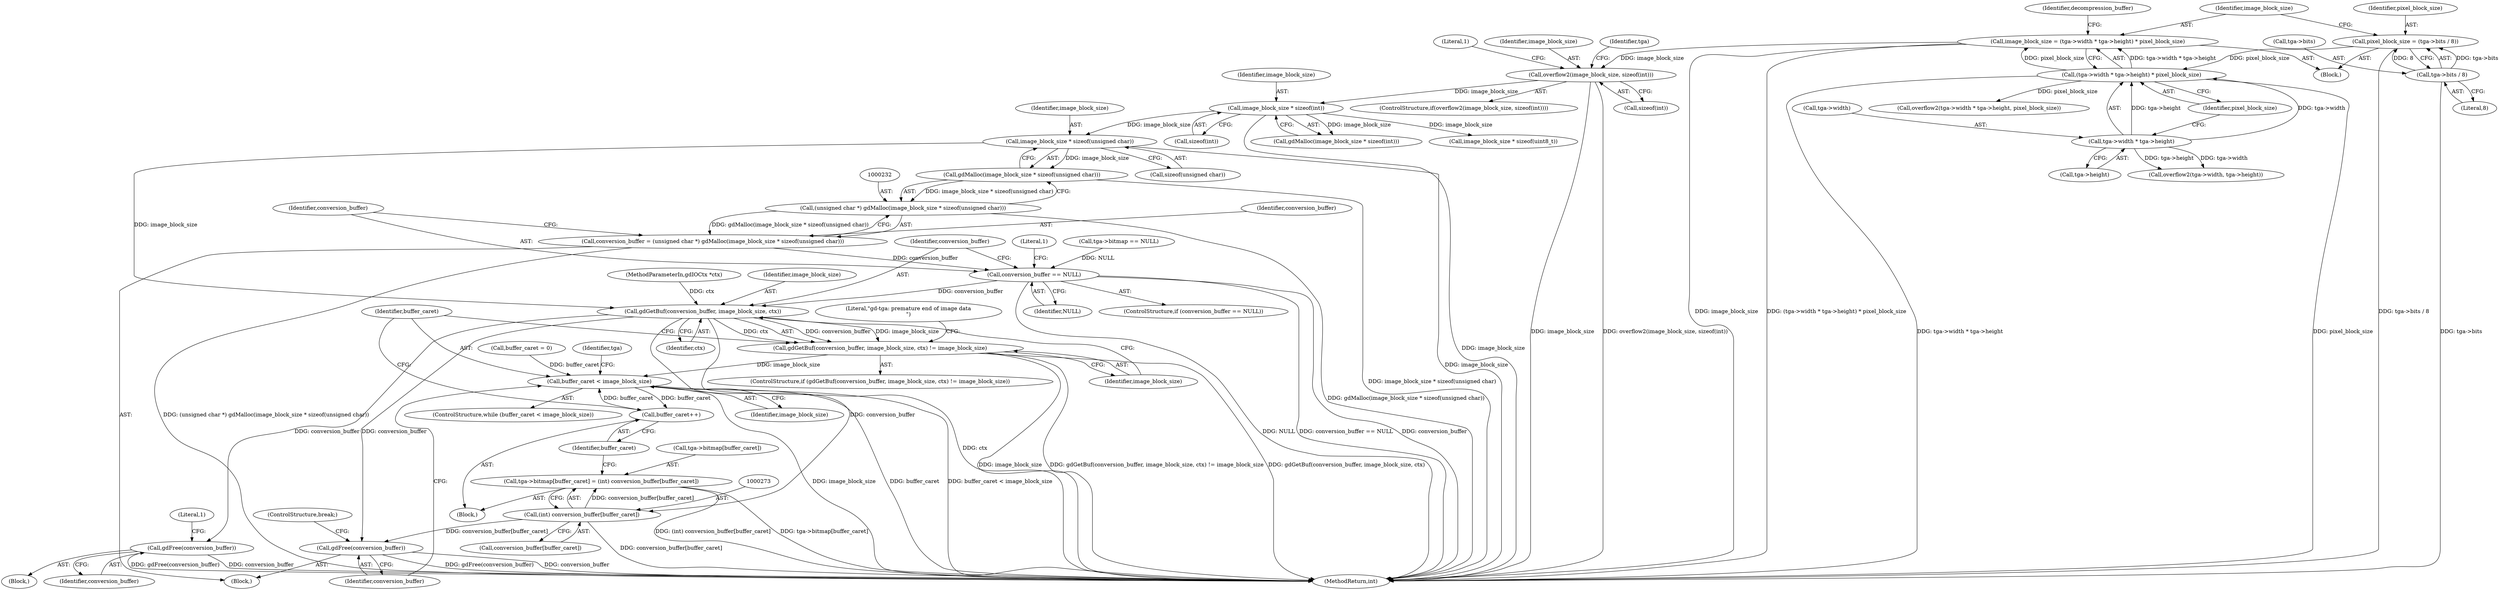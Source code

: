 digraph "0_libgd_01c61f8ab110a77ae64b5ca67c244c728c506f03@API" {
"1000234" [label="(Call,image_block_size * sizeof(unsigned char))"];
"1000210" [label="(Call,image_block_size * sizeof(int))"];
"1000180" [label="(Call,overflow2(image_block_size, sizeof(int)))"];
"1000117" [label="(Call,image_block_size = (tga->width * tga->height) * pixel_block_size)"];
"1000119" [label="(Call,(tga->width * tga->height) * pixel_block_size)"];
"1000120" [label="(Call,tga->width * tga->height)"];
"1000109" [label="(Call,pixel_block_size = (tga->bits / 8))"];
"1000111" [label="(Call,tga->bits / 8)"];
"1000233" [label="(Call,gdMalloc(image_block_size * sizeof(unsigned char)))"];
"1000231" [label="(Call,(unsigned char *) gdMalloc(image_block_size * sizeof(unsigned char)))"];
"1000229" [label="(Call,conversion_buffer = (unsigned char *) gdMalloc(image_block_size * sizeof(unsigned char)))"];
"1000239" [label="(Call,conversion_buffer == NULL)"];
"1000248" [label="(Call,gdGetBuf(conversion_buffer, image_block_size, ctx))"];
"1000247" [label="(Call,gdGetBuf(conversion_buffer, image_block_size, ctx) != image_block_size)"];
"1000262" [label="(Call,buffer_caret < image_block_size)"];
"1000277" [label="(Call,buffer_caret++)"];
"1000256" [label="(Call,gdFree(conversion_buffer))"];
"1000272" [label="(Call,(int) conversion_buffer[buffer_caret])"];
"1000266" [label="(Call,tga->bitmap[buffer_caret] = (int) conversion_buffer[buffer_caret])"];
"1000279" [label="(Call,gdFree(conversion_buffer))"];
"1000519" [label="(MethodReturn,int)"];
"1000121" [label="(Call,tga->width)"];
"1000241" [label="(Identifier,NULL)"];
"1000110" [label="(Identifier,pixel_block_size)"];
"1000236" [label="(Call,sizeof(unsigned char))"];
"1000211" [label="(Identifier,image_block_size)"];
"1000230" [label="(Identifier,conversion_buffer)"];
"1000187" [label="(Literal,1)"];
"1000277" [label="(Call,buffer_caret++)"];
"1000179" [label="(ControlStructure,if(overflow2(image_block_size, sizeof(int))))"];
"1000233" [label="(Call,gdMalloc(image_block_size * sizeof(unsigned char)))"];
"1000124" [label="(Call,tga->height)"];
"1000107" [label="(Block,)"];
"1000281" [label="(ControlStructure,break;)"];
"1000255" [label="(Literal,\"gd-tga: premature end of image data\n\")"];
"1000239" [label="(Call,conversion_buffer == NULL)"];
"1000231" [label="(Call,(unsigned char *) gdMalloc(image_block_size * sizeof(unsigned char)))"];
"1000234" [label="(Call,image_block_size * sizeof(unsigned char))"];
"1000130" [label="(Identifier,decompression_buffer)"];
"1000112" [label="(Call,tga->bits)"];
"1000105" [label="(MethodParameterIn,gdIOCtx *ctx)"];
"1000180" [label="(Call,overflow2(image_block_size, sizeof(int)))"];
"1000115" [label="(Literal,8)"];
"1000245" [label="(Literal,1)"];
"1000251" [label="(Identifier,ctx)"];
"1000279" [label="(Call,gdFree(conversion_buffer))"];
"1000248" [label="(Call,gdGetBuf(conversion_buffer, image_block_size, ctx))"];
"1000265" [label="(Block,)"];
"1000266" [label="(Call,tga->bitmap[buffer_caret] = (int) conversion_buffer[buffer_caret])"];
"1000235" [label="(Identifier,image_block_size)"];
"1000238" [label="(ControlStructure,if (conversion_buffer == NULL))"];
"1000215" [label="(Call,tga->bitmap == NULL)"];
"1000137" [label="(Call,buffer_caret = 0)"];
"1000263" [label="(Identifier,buffer_caret)"];
"1000118" [label="(Identifier,image_block_size)"];
"1000260" [label="(Literal,1)"];
"1000274" [label="(Call,conversion_buffer[buffer_caret])"];
"1000209" [label="(Call,gdMalloc(image_block_size * sizeof(int)))"];
"1000111" [label="(Call,tga->bits / 8)"];
"1000261" [label="(ControlStructure,while (buffer_caret < image_block_size))"];
"1000280" [label="(Identifier,conversion_buffer)"];
"1000212" [label="(Call,sizeof(int))"];
"1000269" [label="(Identifier,tga)"];
"1000227" [label="(Block,)"];
"1000253" [label="(Block,)"];
"1000181" [label="(Identifier,image_block_size)"];
"1000210" [label="(Call,image_block_size * sizeof(int))"];
"1000249" [label="(Identifier,conversion_buffer)"];
"1000119" [label="(Call,(tga->width * tga->height) * pixel_block_size)"];
"1000120" [label="(Call,tga->width * tga->height)"];
"1000262" [label="(Call,buffer_caret < image_block_size)"];
"1000256" [label="(Call,gdFree(conversion_buffer))"];
"1000117" [label="(Call,image_block_size = (tga->width * tga->height) * pixel_block_size)"];
"1000229" [label="(Call,conversion_buffer = (unsigned char *) gdMalloc(image_block_size * sizeof(unsigned char)))"];
"1000264" [label="(Identifier,image_block_size)"];
"1000127" [label="(Identifier,pixel_block_size)"];
"1000109" [label="(Call,pixel_block_size = (tga->bits / 8))"];
"1000154" [label="(Call,overflow2(tga->width, tga->height))"];
"1000252" [label="(Identifier,image_block_size)"];
"1000267" [label="(Call,tga->bitmap[buffer_caret])"];
"1000182" [label="(Call,sizeof(int))"];
"1000250" [label="(Identifier,image_block_size)"];
"1000166" [label="(Call,overflow2(tga->width * tga->height, pixel_block_size))"];
"1000246" [label="(ControlStructure,if (gdGetBuf(conversion_buffer, image_block_size, ctx) != image_block_size))"];
"1000272" [label="(Call,(int) conversion_buffer[buffer_caret])"];
"1000257" [label="(Identifier,conversion_buffer)"];
"1000240" [label="(Identifier,conversion_buffer)"];
"1000192" [label="(Identifier,tga)"];
"1000247" [label="(Call,gdGetBuf(conversion_buffer, image_block_size, ctx) != image_block_size)"];
"1000278" [label="(Identifier,buffer_caret)"];
"1000288" [label="(Call,image_block_size * sizeof(uint8_t))"];
"1000234" -> "1000233"  [label="AST: "];
"1000234" -> "1000236"  [label="CFG: "];
"1000235" -> "1000234"  [label="AST: "];
"1000236" -> "1000234"  [label="AST: "];
"1000233" -> "1000234"  [label="CFG: "];
"1000234" -> "1000519"  [label="DDG: image_block_size"];
"1000234" -> "1000233"  [label="DDG: image_block_size"];
"1000210" -> "1000234"  [label="DDG: image_block_size"];
"1000234" -> "1000248"  [label="DDG: image_block_size"];
"1000210" -> "1000209"  [label="AST: "];
"1000210" -> "1000212"  [label="CFG: "];
"1000211" -> "1000210"  [label="AST: "];
"1000212" -> "1000210"  [label="AST: "];
"1000209" -> "1000210"  [label="CFG: "];
"1000210" -> "1000519"  [label="DDG: image_block_size"];
"1000210" -> "1000209"  [label="DDG: image_block_size"];
"1000180" -> "1000210"  [label="DDG: image_block_size"];
"1000210" -> "1000288"  [label="DDG: image_block_size"];
"1000180" -> "1000179"  [label="AST: "];
"1000180" -> "1000182"  [label="CFG: "];
"1000181" -> "1000180"  [label="AST: "];
"1000182" -> "1000180"  [label="AST: "];
"1000187" -> "1000180"  [label="CFG: "];
"1000192" -> "1000180"  [label="CFG: "];
"1000180" -> "1000519"  [label="DDG: image_block_size"];
"1000180" -> "1000519"  [label="DDG: overflow2(image_block_size, sizeof(int))"];
"1000117" -> "1000180"  [label="DDG: image_block_size"];
"1000117" -> "1000107"  [label="AST: "];
"1000117" -> "1000119"  [label="CFG: "];
"1000118" -> "1000117"  [label="AST: "];
"1000119" -> "1000117"  [label="AST: "];
"1000130" -> "1000117"  [label="CFG: "];
"1000117" -> "1000519"  [label="DDG: image_block_size"];
"1000117" -> "1000519"  [label="DDG: (tga->width * tga->height) * pixel_block_size"];
"1000119" -> "1000117"  [label="DDG: tga->width * tga->height"];
"1000119" -> "1000117"  [label="DDG: pixel_block_size"];
"1000119" -> "1000127"  [label="CFG: "];
"1000120" -> "1000119"  [label="AST: "];
"1000127" -> "1000119"  [label="AST: "];
"1000119" -> "1000519"  [label="DDG: pixel_block_size"];
"1000119" -> "1000519"  [label="DDG: tga->width * tga->height"];
"1000120" -> "1000119"  [label="DDG: tga->width"];
"1000120" -> "1000119"  [label="DDG: tga->height"];
"1000109" -> "1000119"  [label="DDG: pixel_block_size"];
"1000119" -> "1000166"  [label="DDG: pixel_block_size"];
"1000120" -> "1000124"  [label="CFG: "];
"1000121" -> "1000120"  [label="AST: "];
"1000124" -> "1000120"  [label="AST: "];
"1000127" -> "1000120"  [label="CFG: "];
"1000120" -> "1000154"  [label="DDG: tga->width"];
"1000120" -> "1000154"  [label="DDG: tga->height"];
"1000109" -> "1000107"  [label="AST: "];
"1000109" -> "1000111"  [label="CFG: "];
"1000110" -> "1000109"  [label="AST: "];
"1000111" -> "1000109"  [label="AST: "];
"1000118" -> "1000109"  [label="CFG: "];
"1000109" -> "1000519"  [label="DDG: tga->bits / 8"];
"1000111" -> "1000109"  [label="DDG: tga->bits"];
"1000111" -> "1000109"  [label="DDG: 8"];
"1000111" -> "1000115"  [label="CFG: "];
"1000112" -> "1000111"  [label="AST: "];
"1000115" -> "1000111"  [label="AST: "];
"1000111" -> "1000519"  [label="DDG: tga->bits"];
"1000233" -> "1000231"  [label="AST: "];
"1000231" -> "1000233"  [label="CFG: "];
"1000233" -> "1000519"  [label="DDG: image_block_size * sizeof(unsigned char)"];
"1000233" -> "1000231"  [label="DDG: image_block_size * sizeof(unsigned char)"];
"1000231" -> "1000229"  [label="AST: "];
"1000232" -> "1000231"  [label="AST: "];
"1000229" -> "1000231"  [label="CFG: "];
"1000231" -> "1000519"  [label="DDG: gdMalloc(image_block_size * sizeof(unsigned char))"];
"1000231" -> "1000229"  [label="DDG: gdMalloc(image_block_size * sizeof(unsigned char))"];
"1000229" -> "1000227"  [label="AST: "];
"1000230" -> "1000229"  [label="AST: "];
"1000240" -> "1000229"  [label="CFG: "];
"1000229" -> "1000519"  [label="DDG: (unsigned char *) gdMalloc(image_block_size * sizeof(unsigned char))"];
"1000229" -> "1000239"  [label="DDG: conversion_buffer"];
"1000239" -> "1000238"  [label="AST: "];
"1000239" -> "1000241"  [label="CFG: "];
"1000240" -> "1000239"  [label="AST: "];
"1000241" -> "1000239"  [label="AST: "];
"1000245" -> "1000239"  [label="CFG: "];
"1000249" -> "1000239"  [label="CFG: "];
"1000239" -> "1000519"  [label="DDG: conversion_buffer == NULL"];
"1000239" -> "1000519"  [label="DDG: conversion_buffer"];
"1000239" -> "1000519"  [label="DDG: NULL"];
"1000215" -> "1000239"  [label="DDG: NULL"];
"1000239" -> "1000248"  [label="DDG: conversion_buffer"];
"1000248" -> "1000247"  [label="AST: "];
"1000248" -> "1000251"  [label="CFG: "];
"1000249" -> "1000248"  [label="AST: "];
"1000250" -> "1000248"  [label="AST: "];
"1000251" -> "1000248"  [label="AST: "];
"1000252" -> "1000248"  [label="CFG: "];
"1000248" -> "1000519"  [label="DDG: ctx"];
"1000248" -> "1000247"  [label="DDG: conversion_buffer"];
"1000248" -> "1000247"  [label="DDG: image_block_size"];
"1000248" -> "1000247"  [label="DDG: ctx"];
"1000105" -> "1000248"  [label="DDG: ctx"];
"1000248" -> "1000256"  [label="DDG: conversion_buffer"];
"1000248" -> "1000272"  [label="DDG: conversion_buffer"];
"1000248" -> "1000279"  [label="DDG: conversion_buffer"];
"1000247" -> "1000246"  [label="AST: "];
"1000247" -> "1000252"  [label="CFG: "];
"1000252" -> "1000247"  [label="AST: "];
"1000255" -> "1000247"  [label="CFG: "];
"1000263" -> "1000247"  [label="CFG: "];
"1000247" -> "1000519"  [label="DDG: gdGetBuf(conversion_buffer, image_block_size, ctx)"];
"1000247" -> "1000519"  [label="DDG: image_block_size"];
"1000247" -> "1000519"  [label="DDG: gdGetBuf(conversion_buffer, image_block_size, ctx) != image_block_size"];
"1000247" -> "1000262"  [label="DDG: image_block_size"];
"1000262" -> "1000261"  [label="AST: "];
"1000262" -> "1000264"  [label="CFG: "];
"1000263" -> "1000262"  [label="AST: "];
"1000264" -> "1000262"  [label="AST: "];
"1000269" -> "1000262"  [label="CFG: "];
"1000280" -> "1000262"  [label="CFG: "];
"1000262" -> "1000519"  [label="DDG: image_block_size"];
"1000262" -> "1000519"  [label="DDG: buffer_caret"];
"1000262" -> "1000519"  [label="DDG: buffer_caret < image_block_size"];
"1000277" -> "1000262"  [label="DDG: buffer_caret"];
"1000137" -> "1000262"  [label="DDG: buffer_caret"];
"1000262" -> "1000277"  [label="DDG: buffer_caret"];
"1000277" -> "1000265"  [label="AST: "];
"1000277" -> "1000278"  [label="CFG: "];
"1000278" -> "1000277"  [label="AST: "];
"1000263" -> "1000277"  [label="CFG: "];
"1000256" -> "1000253"  [label="AST: "];
"1000256" -> "1000257"  [label="CFG: "];
"1000257" -> "1000256"  [label="AST: "];
"1000260" -> "1000256"  [label="CFG: "];
"1000256" -> "1000519"  [label="DDG: conversion_buffer"];
"1000256" -> "1000519"  [label="DDG: gdFree(conversion_buffer)"];
"1000272" -> "1000266"  [label="AST: "];
"1000272" -> "1000274"  [label="CFG: "];
"1000273" -> "1000272"  [label="AST: "];
"1000274" -> "1000272"  [label="AST: "];
"1000266" -> "1000272"  [label="CFG: "];
"1000272" -> "1000519"  [label="DDG: conversion_buffer[buffer_caret]"];
"1000272" -> "1000266"  [label="DDG: conversion_buffer[buffer_caret]"];
"1000272" -> "1000279"  [label="DDG: conversion_buffer[buffer_caret]"];
"1000266" -> "1000265"  [label="AST: "];
"1000267" -> "1000266"  [label="AST: "];
"1000278" -> "1000266"  [label="CFG: "];
"1000266" -> "1000519"  [label="DDG: tga->bitmap[buffer_caret]"];
"1000266" -> "1000519"  [label="DDG: (int) conversion_buffer[buffer_caret]"];
"1000279" -> "1000227"  [label="AST: "];
"1000279" -> "1000280"  [label="CFG: "];
"1000280" -> "1000279"  [label="AST: "];
"1000281" -> "1000279"  [label="CFG: "];
"1000279" -> "1000519"  [label="DDG: conversion_buffer"];
"1000279" -> "1000519"  [label="DDG: gdFree(conversion_buffer)"];
}
